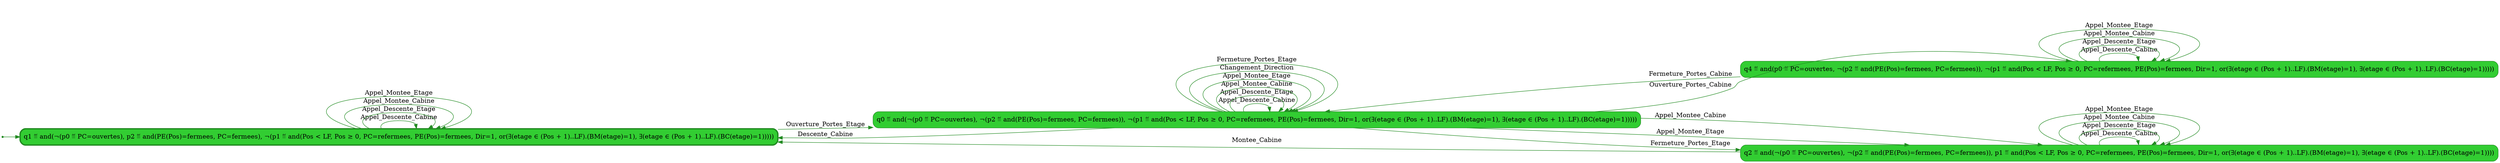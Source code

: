 digraph g {

	rankdir="LR"

	__invisible__[shape="point", color="forestgreen"]
	q1[label="q1 ≝ and(¬(p0 ≝ PC=ouvertes), p2 ≝ and(PE(Pos)=fermees, PC=fermees), ¬(p1 ≝ and(Pos < LF, Pos ≥ 0, PC=refermees, PE(Pos)=fermees, Dir=1, or(∃(etage ∈ (Pos + 1)..LF).(BM(etage)=1), ∃(etage ∈ (Pos + 1)..LF).(BC(etage)=1)))))", shape="box", style="rounded, filled", color="forestgreen", fillcolor="limegreen", penwidth=3] // Initial
	q0[label="q0 ≝ and(¬(p0 ≝ PC=ouvertes), ¬(p2 ≝ and(PE(Pos)=fermees, PC=fermees)), ¬(p1 ≝ and(Pos < LF, Pos ≥ 0, PC=refermees, PE(Pos)=fermees, Dir=1, or(∃(etage ∈ (Pos + 1)..LF).(BM(etage)=1), ∃(etage ∈ (Pos + 1)..LF).(BC(etage)=1)))))", shape="box", style="rounded, filled", color="forestgreen", fillcolor="limegreen"]
	q2[label="q2 ≝ and(¬(p0 ≝ PC=ouvertes), ¬(p2 ≝ and(PE(Pos)=fermees, PC=fermees)), p1 ≝ and(Pos < LF, Pos ≥ 0, PC=refermees, PE(Pos)=fermees, Dir=1, or(∃(etage ∈ (Pos + 1)..LF).(BM(etage)=1), ∃(etage ∈ (Pos + 1)..LF).(BC(etage)=1))))", shape="box", style="rounded, filled", color="forestgreen", fillcolor="limegreen"]
	q4[label="q4 ≝ and(p0 ≝ PC=ouvertes, ¬(p2 ≝ and(PE(Pos)=fermees, PC=fermees)), ¬(p1 ≝ and(Pos < LF, Pos ≥ 0, PC=refermees, PE(Pos)=fermees, Dir=1, or(∃(etage ∈ (Pos + 1)..LF).(BM(etage)=1), ∃(etage ∈ (Pos + 1)..LF).(BC(etage)=1)))))", shape="box", style="rounded, filled", color="forestgreen", fillcolor="limegreen"]

	__invisible__ -> q1[color="forestgreen"]
	q1 -> q1[label="Appel_Descente_Cabine", color="forestgreen"]
	q1 -> q1[label="Appel_Descente_Etage", color="forestgreen"]
	q1 -> q1[label="Appel_Montee_Cabine", color="forestgreen"]
	q1 -> q1[label="Appel_Montee_Etage", color="forestgreen"]
	q1 -> q0[label="Ouverture_Portes_Etage", color="forestgreen"]
	q0 -> q0[label="Appel_Descente_Cabine", color="forestgreen"]
	q0 -> q0[label="Appel_Descente_Etage", color="forestgreen"]
	q0 -> q0[label="Appel_Montee_Cabine", color="forestgreen"]
	q0 -> q0[label="Appel_Montee_Etage", color="forestgreen"]
	q0 -> q0[label="Changement_Direction", color="forestgreen"]
	q0 -> q0[label="Fermeture_Portes_Etage", color="forestgreen"]
	q0 -> q1[label="Descente_Cabine", color="forestgreen"]
	q0 -> q2[label="Appel_Montee_Cabine", color="forestgreen"]
	q2 -> q2[label="Appel_Descente_Cabine", color="forestgreen"]
	q2 -> q2[label="Appel_Descente_Etage", color="forestgreen"]
	q2 -> q2[label="Appel_Montee_Cabine", color="forestgreen"]
	q2 -> q2[label="Appel_Montee_Etage", color="forestgreen"]
	q2 -> q1[label="Montee_Cabine", color="forestgreen"]
	q0 -> q2[label="Appel_Montee_Etage", color="forestgreen"]
	q0 -> q2[label="Fermeture_Portes_Etage", color="forestgreen"]
	q0 -> q4[label="Ouverture_Portes_Cabine", color="forestgreen"]
	q4 -> q4[label="Appel_Descente_Cabine", color="forestgreen"]
	q4 -> q4[label="Appel_Descente_Etage", color="forestgreen"]
	q4 -> q4[label="Appel_Montee_Cabine", color="forestgreen"]
	q4 -> q4[label="Appel_Montee_Etage", color="forestgreen"]
	q4 -> q0[label="Fermeture_Portes_Cabine", color="forestgreen"]

}
